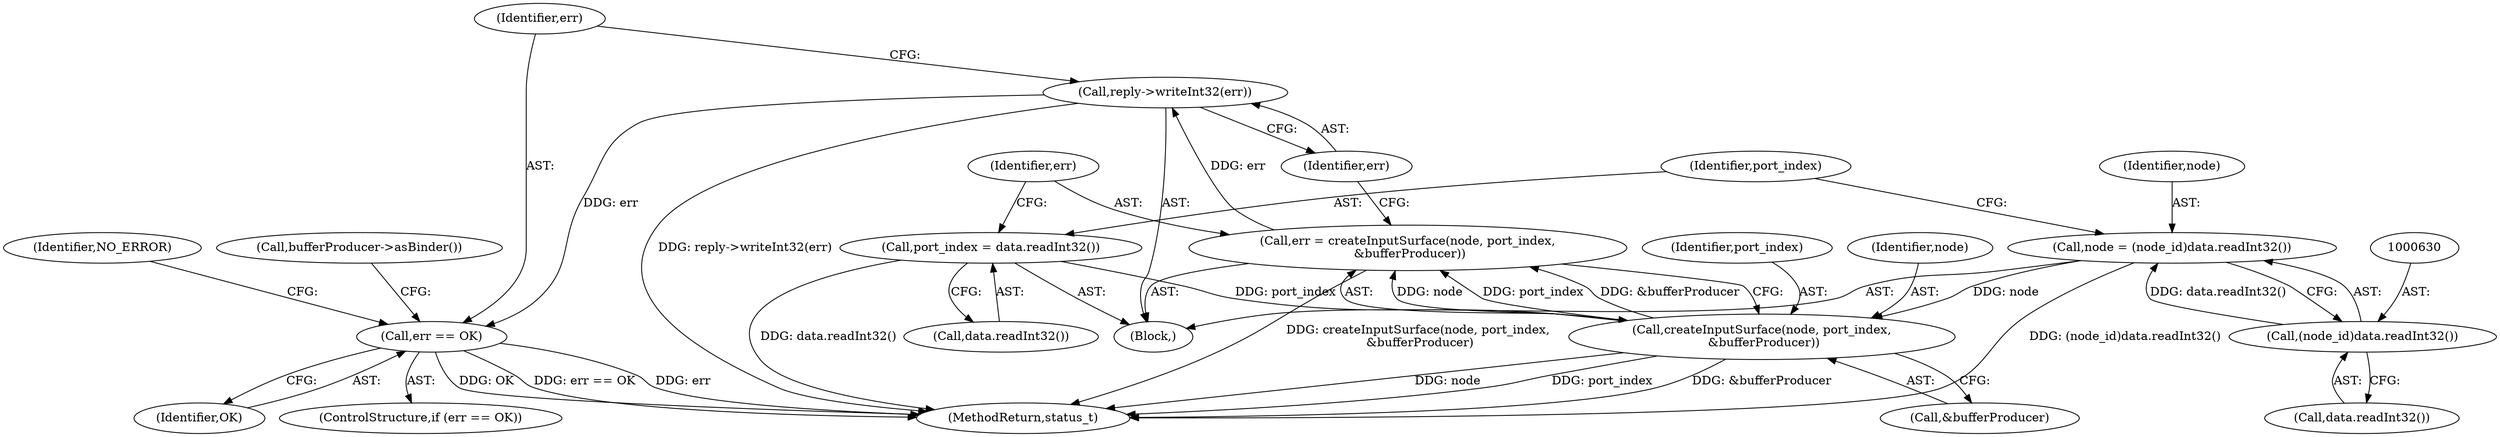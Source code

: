 digraph "0_Android_25be9ac20db51044e1b09ca67906355e4f328d48_0@API" {
"1000645" [label="(Call,reply->writeInt32(err))"];
"1000638" [label="(Call,err = createInputSurface(node, port_index,\n &bufferProducer))"];
"1000640" [label="(Call,createInputSurface(node, port_index,\n &bufferProducer))"];
"1000627" [label="(Call,node = (node_id)data.readInt32())"];
"1000629" [label="(Call,(node_id)data.readInt32())"];
"1000633" [label="(Call,port_index = data.readInt32())"];
"1000648" [label="(Call,err == OK)"];
"1000642" [label="(Identifier,port_index)"];
"1000621" [label="(Block,)"];
"1000638" [label="(Call,err = createInputSurface(node, port_index,\n &bufferProducer))"];
"1000628" [label="(Identifier,node)"];
"1000639" [label="(Identifier,err)"];
"1000627" [label="(Call,node = (node_id)data.readInt32())"];
"1000650" [label="(Identifier,OK)"];
"1000649" [label="(Identifier,err)"];
"1000629" [label="(Call,(node_id)data.readInt32())"];
"1000648" [label="(Call,err == OK)"];
"1000640" [label="(Call,createInputSurface(node, port_index,\n &bufferProducer))"];
"1000641" [label="(Identifier,node)"];
"1000634" [label="(Identifier,port_index)"];
"1000633" [label="(Call,port_index = data.readInt32())"];
"1000655" [label="(Identifier,NO_ERROR)"];
"1000646" [label="(Identifier,err)"];
"1000643" [label="(Call,&bufferProducer)"];
"1000635" [label="(Call,data.readInt32())"];
"1000645" [label="(Call,reply->writeInt32(err))"];
"1000653" [label="(Call,bufferProducer->asBinder())"];
"1000631" [label="(Call,data.readInt32())"];
"1000647" [label="(ControlStructure,if (err == OK))"];
"1001056" [label="(MethodReturn,status_t)"];
"1000645" -> "1000621"  [label="AST: "];
"1000645" -> "1000646"  [label="CFG: "];
"1000646" -> "1000645"  [label="AST: "];
"1000649" -> "1000645"  [label="CFG: "];
"1000645" -> "1001056"  [label="DDG: reply->writeInt32(err)"];
"1000638" -> "1000645"  [label="DDG: err"];
"1000645" -> "1000648"  [label="DDG: err"];
"1000638" -> "1000621"  [label="AST: "];
"1000638" -> "1000640"  [label="CFG: "];
"1000639" -> "1000638"  [label="AST: "];
"1000640" -> "1000638"  [label="AST: "];
"1000646" -> "1000638"  [label="CFG: "];
"1000638" -> "1001056"  [label="DDG: createInputSurface(node, port_index,\n &bufferProducer)"];
"1000640" -> "1000638"  [label="DDG: node"];
"1000640" -> "1000638"  [label="DDG: port_index"];
"1000640" -> "1000638"  [label="DDG: &bufferProducer"];
"1000640" -> "1000643"  [label="CFG: "];
"1000641" -> "1000640"  [label="AST: "];
"1000642" -> "1000640"  [label="AST: "];
"1000643" -> "1000640"  [label="AST: "];
"1000640" -> "1001056"  [label="DDG: &bufferProducer"];
"1000640" -> "1001056"  [label="DDG: node"];
"1000640" -> "1001056"  [label="DDG: port_index"];
"1000627" -> "1000640"  [label="DDG: node"];
"1000633" -> "1000640"  [label="DDG: port_index"];
"1000627" -> "1000621"  [label="AST: "];
"1000627" -> "1000629"  [label="CFG: "];
"1000628" -> "1000627"  [label="AST: "];
"1000629" -> "1000627"  [label="AST: "];
"1000634" -> "1000627"  [label="CFG: "];
"1000627" -> "1001056"  [label="DDG: (node_id)data.readInt32()"];
"1000629" -> "1000627"  [label="DDG: data.readInt32()"];
"1000629" -> "1000631"  [label="CFG: "];
"1000630" -> "1000629"  [label="AST: "];
"1000631" -> "1000629"  [label="AST: "];
"1000633" -> "1000621"  [label="AST: "];
"1000633" -> "1000635"  [label="CFG: "];
"1000634" -> "1000633"  [label="AST: "];
"1000635" -> "1000633"  [label="AST: "];
"1000639" -> "1000633"  [label="CFG: "];
"1000633" -> "1001056"  [label="DDG: data.readInt32()"];
"1000648" -> "1000647"  [label="AST: "];
"1000648" -> "1000650"  [label="CFG: "];
"1000649" -> "1000648"  [label="AST: "];
"1000650" -> "1000648"  [label="AST: "];
"1000653" -> "1000648"  [label="CFG: "];
"1000655" -> "1000648"  [label="CFG: "];
"1000648" -> "1001056"  [label="DDG: OK"];
"1000648" -> "1001056"  [label="DDG: err == OK"];
"1000648" -> "1001056"  [label="DDG: err"];
}
